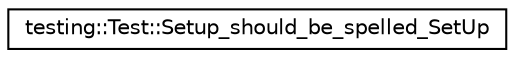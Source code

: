 digraph G
{
  edge [fontname="Helvetica",fontsize="10",labelfontname="Helvetica",labelfontsize="10"];
  node [fontname="Helvetica",fontsize="10",shape=record];
  rankdir="LR";
  Node1 [label="testing::Test::Setup_should_be_spelled_SetUp",height=0.2,width=0.4,color="black", fillcolor="white", style="filled",URL="$structtesting_1_1Test_1_1Setup__should__be__spelled__SetUp.html"];
}
